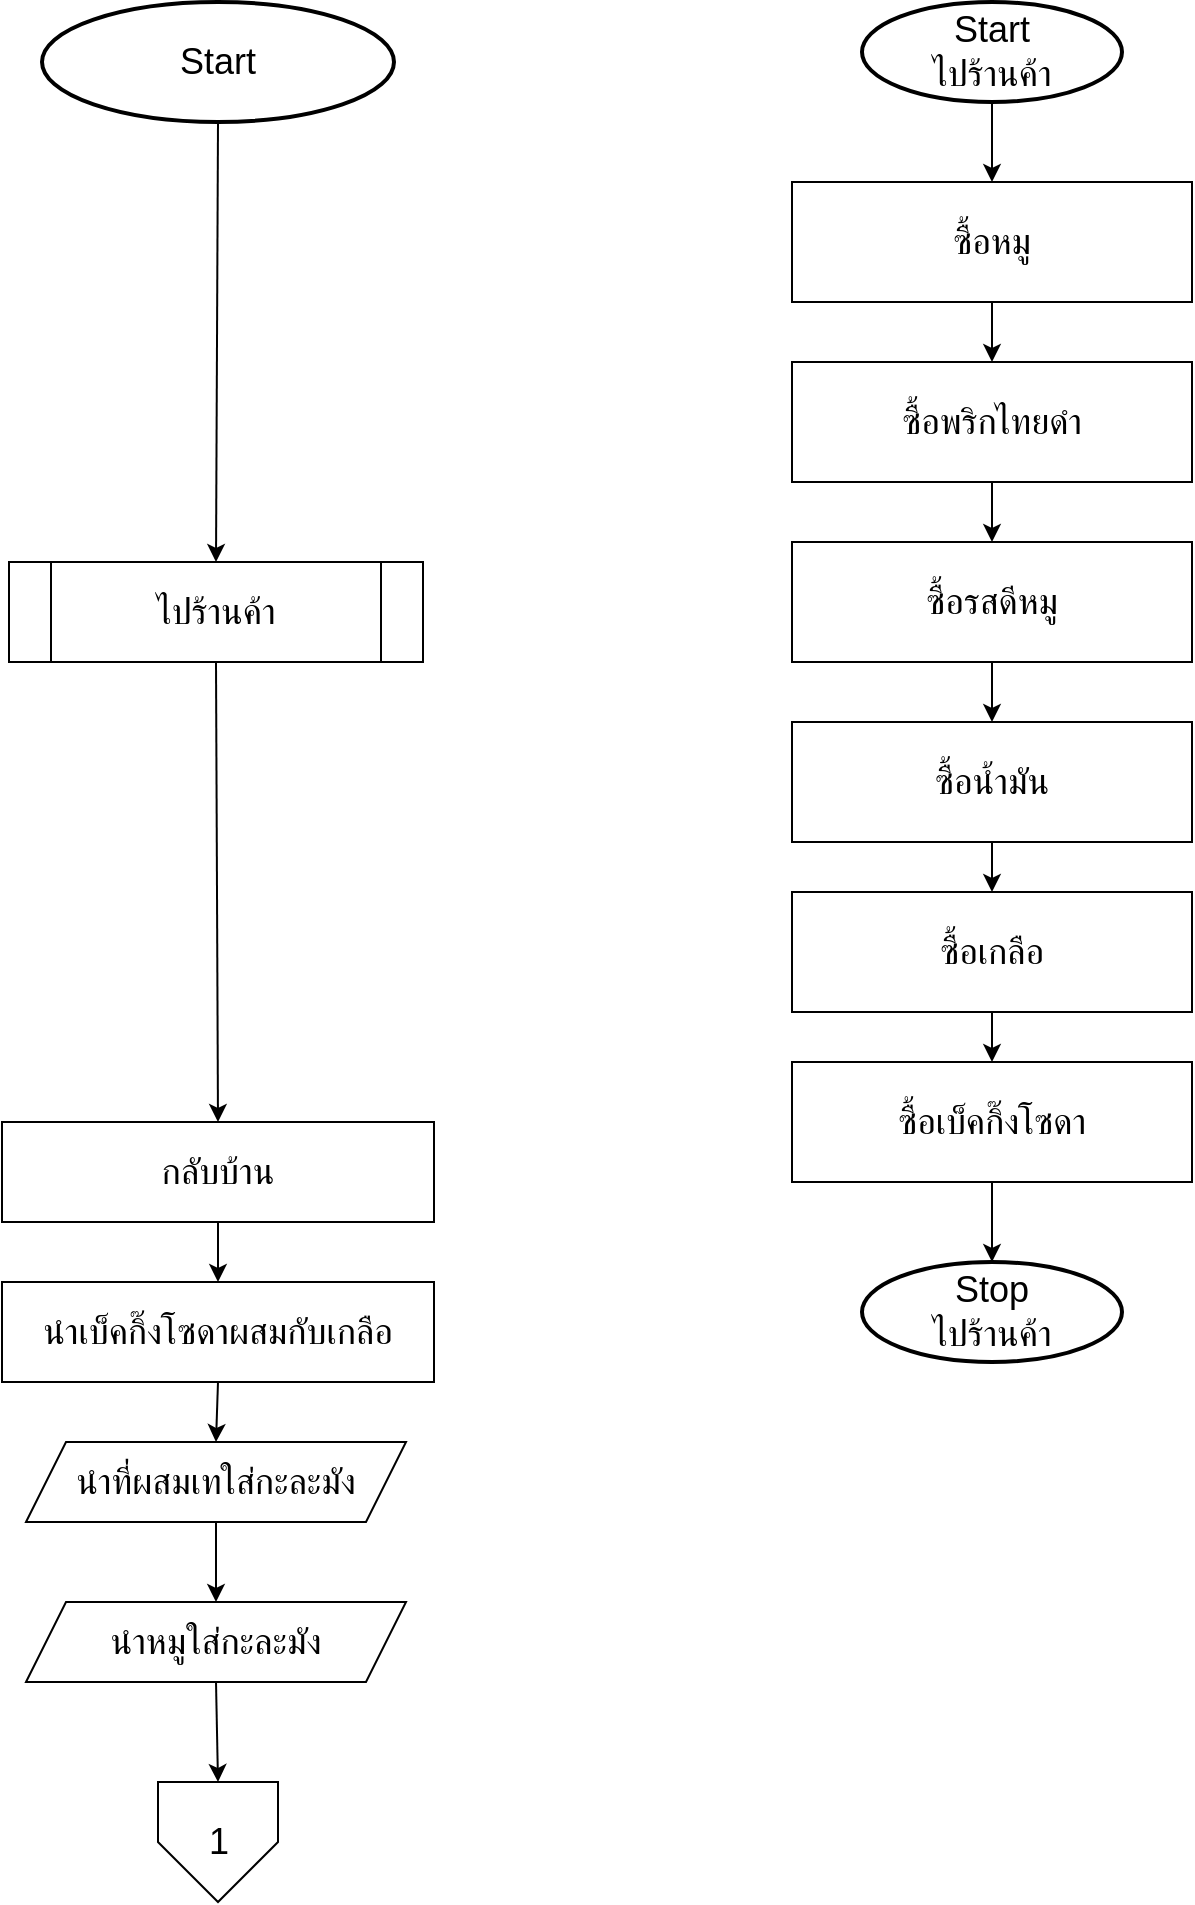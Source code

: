 <mxfile version="20.0.4" type="device" pages="4"><diagram id="C5RBs43oDa-KdzZeNtuy" name="Page-1"><mxGraphModel dx="1085" dy="603" grid="1" gridSize="10" guides="1" tooltips="1" connect="1" arrows="1" fold="1" page="1" pageScale="1" pageWidth="827" pageHeight="1169" math="0" shadow="0"><root><mxCell id="WIyWlLk6GJQsqaUBKTNV-0"/><mxCell id="WIyWlLk6GJQsqaUBKTNV-1" parent="WIyWlLk6GJQsqaUBKTNV-0"/><mxCell id="_TPkVmxgbiAvEDebyE8I-0" value="&lt;font style=&quot;font-size: 18px;&quot;&gt;Start&lt;/font&gt;" style="strokeWidth=2;html=1;shape=mxgraph.flowchart.start_1;whiteSpace=wrap;" vertex="1" parent="WIyWlLk6GJQsqaUBKTNV-1"><mxGeometry x="150" y="80" width="176" height="60" as="geometry"/></mxCell><mxCell id="_TPkVmxgbiAvEDebyE8I-7" value="กลับบ้าน" style="rounded=0;whiteSpace=wrap;html=1;fontSize=18;" vertex="1" parent="WIyWlLk6GJQsqaUBKTNV-1"><mxGeometry x="130" y="640" width="216" height="50" as="geometry"/></mxCell><mxCell id="_TPkVmxgbiAvEDebyE8I-8" value="นำเบ็คกิ๊งโซดาผสมกับเกลือ" style="rounded=0;whiteSpace=wrap;html=1;fontSize=18;" vertex="1" parent="WIyWlLk6GJQsqaUBKTNV-1"><mxGeometry x="130" y="720" width="216" height="50" as="geometry"/></mxCell><mxCell id="_TPkVmxgbiAvEDebyE8I-12" value="1" style="verticalLabelPosition=middle;verticalAlign=middle;html=1;shape=offPageConnector;rounded=0;size=0.5;fontSize=18;labelPosition=center;align=center;" vertex="1" parent="WIyWlLk6GJQsqaUBKTNV-1"><mxGeometry x="208" y="970" width="60" height="60" as="geometry"/></mxCell><mxCell id="V0AsNTZRtni9PfyK0Pwl-0" value="นำที่ผสมเทใส่กะละมัง" style="shape=parallelogram;perimeter=parallelogramPerimeter;whiteSpace=wrap;html=1;fixedSize=1;fontSize=18;" vertex="1" parent="WIyWlLk6GJQsqaUBKTNV-1"><mxGeometry x="142" y="800" width="190" height="40" as="geometry"/></mxCell><mxCell id="V0AsNTZRtni9PfyK0Pwl-2" value="นำหมูใส่กะละมัง" style="shape=parallelogram;perimeter=parallelogramPerimeter;whiteSpace=wrap;html=1;fixedSize=1;fontSize=18;" vertex="1" parent="WIyWlLk6GJQsqaUBKTNV-1"><mxGeometry x="142" y="880" width="190" height="40" as="geometry"/></mxCell><mxCell id="KYGBl99C9s7nFd44EXtV-8" value="" style="endArrow=classic;html=1;rounded=0;fontSize=18;entryX=0.5;entryY=0;entryDx=0;entryDy=0;exitX=0.5;exitY=1;exitDx=0;exitDy=0;" edge="1" parent="WIyWlLk6GJQsqaUBKTNV-1" source="_TPkVmxgbiAvEDebyE8I-7" target="_TPkVmxgbiAvEDebyE8I-8"><mxGeometry width="50" height="50" relative="1" as="geometry"><mxPoint x="204" y="790" as="sourcePoint"/><mxPoint x="254" y="740" as="targetPoint"/></mxGeometry></mxCell><mxCell id="KYGBl99C9s7nFd44EXtV-9" value="" style="endArrow=classic;html=1;rounded=0;fontSize=18;exitX=0.5;exitY=1;exitDx=0;exitDy=0;entryX=0.5;entryY=0;entryDx=0;entryDy=0;" edge="1" parent="WIyWlLk6GJQsqaUBKTNV-1" source="_TPkVmxgbiAvEDebyE8I-8" target="V0AsNTZRtni9PfyK0Pwl-0"><mxGeometry width="50" height="50" relative="1" as="geometry"><mxPoint x="204" y="790" as="sourcePoint"/><mxPoint x="254" y="740" as="targetPoint"/></mxGeometry></mxCell><mxCell id="KYGBl99C9s7nFd44EXtV-10" value="" style="endArrow=classic;html=1;rounded=0;fontSize=18;exitX=0.5;exitY=1;exitDx=0;exitDy=0;entryX=0.5;entryY=0;entryDx=0;entryDy=0;" edge="1" parent="WIyWlLk6GJQsqaUBKTNV-1" source="V0AsNTZRtni9PfyK0Pwl-0" target="V0AsNTZRtni9PfyK0Pwl-2"><mxGeometry width="50" height="50" relative="1" as="geometry"><mxPoint x="204" y="920" as="sourcePoint"/><mxPoint x="254" y="870" as="targetPoint"/></mxGeometry></mxCell><mxCell id="KYGBl99C9s7nFd44EXtV-11" value="" style="endArrow=classic;html=1;rounded=0;fontSize=18;exitX=0.5;exitY=1;exitDx=0;exitDy=0;entryX=0.5;entryY=0;entryDx=0;entryDy=0;" edge="1" parent="WIyWlLk6GJQsqaUBKTNV-1" source="V0AsNTZRtni9PfyK0Pwl-2" target="_TPkVmxgbiAvEDebyE8I-12"><mxGeometry width="50" height="50" relative="1" as="geometry"><mxPoint x="204" y="920" as="sourcePoint"/><mxPoint x="254" y="870" as="targetPoint"/></mxGeometry></mxCell><mxCell id="KYGBl99C9s7nFd44EXtV-12" value="" style="endArrow=classic;html=1;rounded=0;fontSize=18;exitX=0.5;exitY=1;exitDx=0;exitDy=0;exitPerimeter=0;entryX=0.5;entryY=0;entryDx=0;entryDy=0;" edge="1" parent="WIyWlLk6GJQsqaUBKTNV-1" source="_TPkVmxgbiAvEDebyE8I-0" target="EzRBKAiqMZS--MgIhnE1-0"><mxGeometry width="50" height="50" relative="1" as="geometry"><mxPoint x="204" y="230" as="sourcePoint"/><mxPoint x="238" y="180.0" as="targetPoint"/></mxGeometry></mxCell><mxCell id="JSNSRi1e1y5si08Q8AWY-2" value="" style="endArrow=classic;html=1;rounded=0;fontSize=18;exitX=0.5;exitY=1;exitDx=0;exitDy=0;entryX=0.5;entryY=0;entryDx=0;entryDy=0;" edge="1" parent="WIyWlLk6GJQsqaUBKTNV-1" source="EzRBKAiqMZS--MgIhnE1-0" target="_TPkVmxgbiAvEDebyE8I-7"><mxGeometry width="50" height="50" relative="1" as="geometry"><mxPoint x="237" y="605" as="sourcePoint"/><mxPoint x="254" y="680" as="targetPoint"/></mxGeometry></mxCell><mxCell id="EzRBKAiqMZS--MgIhnE1-0" value="ไปร้านค้า" style="shape=process;whiteSpace=wrap;html=1;backgroundOutline=1;fontSize=18;" vertex="1" parent="WIyWlLk6GJQsqaUBKTNV-1"><mxGeometry x="133.5" y="360" width="207" height="50" as="geometry"/></mxCell><mxCell id="EzRBKAiqMZS--MgIhnE1-1" value="Start&lt;br&gt;ไปร้านค้า" style="strokeWidth=2;html=1;shape=mxgraph.flowchart.start_1;whiteSpace=wrap;fontSize=18;" vertex="1" parent="WIyWlLk6GJQsqaUBKTNV-1"><mxGeometry x="560" y="80" width="130" height="50" as="geometry"/></mxCell><mxCell id="EzRBKAiqMZS--MgIhnE1-2" value="ซื้อหมู" style="rounded=0;whiteSpace=wrap;html=1;fontSize=18;" vertex="1" parent="WIyWlLk6GJQsqaUBKTNV-1"><mxGeometry x="525" y="170" width="200" height="60" as="geometry"/></mxCell><mxCell id="EzRBKAiqMZS--MgIhnE1-3" value="ซื้อพริกไทยดำ&lt;span style=&quot;color: rgba(0, 0, 0, 0); font-family: monospace; font-size: 0px; text-align: start;&quot;&gt;%3CmxGraphModel%3E%3Croot%3E%3CmxCell%20id%3D%220%22%2F%3E%3CmxCell%20id%3D%221%22%20parent%3D%220%22%2F%3E%3CmxCell%20id%3D%222%22%20value%3D%22%E0%B8%8B%E0%B8%B7%E0%B9%89%E0%B8%AD%E0%B8%AB%E0%B8%A1%E0%B8%B9%22%20style%3D%22rounded%3D0%3BwhiteSpace%3Dwrap%3Bhtml%3D1%3BfontSize%3D18%3B%22%20vertex%3D%221%22%20parent%3D%221%22%3E%3CmxGeometry%20x%3D%22530%22%20y%3D%22150%22%20width%3D%22200%22%20height%3D%2260%22%20as%3D%22geometry%22%2F%3E%3C%2FmxCell%3E%3C%2Froot%3E%3C%2FmxGraphModel%3E&lt;/span&gt;" style="rounded=0;whiteSpace=wrap;html=1;fontSize=18;" vertex="1" parent="WIyWlLk6GJQsqaUBKTNV-1"><mxGeometry x="525" y="260" width="200" height="60" as="geometry"/></mxCell><mxCell id="EzRBKAiqMZS--MgIhnE1-4" value="ซื้อรสดีหมู" style="rounded=0;whiteSpace=wrap;html=1;fontSize=18;" vertex="1" parent="WIyWlLk6GJQsqaUBKTNV-1"><mxGeometry x="525" y="350" width="200" height="60" as="geometry"/></mxCell><mxCell id="EzRBKAiqMZS--MgIhnE1-5" value="ซื้อน้ำมัน" style="rounded=0;whiteSpace=wrap;html=1;fontSize=18;" vertex="1" parent="WIyWlLk6GJQsqaUBKTNV-1"><mxGeometry x="525" y="440" width="200" height="60" as="geometry"/></mxCell><mxCell id="EzRBKAiqMZS--MgIhnE1-6" value="ซื้อเกลือ" style="rounded=0;whiteSpace=wrap;html=1;fontSize=18;" vertex="1" parent="WIyWlLk6GJQsqaUBKTNV-1"><mxGeometry x="525" y="525" width="200" height="60" as="geometry"/></mxCell><mxCell id="EzRBKAiqMZS--MgIhnE1-7" value="ซื้อเบ็คกิ๊งโซดา" style="rounded=0;whiteSpace=wrap;html=1;fontSize=18;" vertex="1" parent="WIyWlLk6GJQsqaUBKTNV-1"><mxGeometry x="525" y="610" width="200" height="60" as="geometry"/></mxCell><mxCell id="EzRBKAiqMZS--MgIhnE1-8" value="Stop&lt;br&gt;ไปร้านค้า" style="strokeWidth=2;html=1;shape=mxgraph.flowchart.start_1;whiteSpace=wrap;fontSize=18;" vertex="1" parent="WIyWlLk6GJQsqaUBKTNV-1"><mxGeometry x="560" y="710" width="130" height="50" as="geometry"/></mxCell><mxCell id="EzRBKAiqMZS--MgIhnE1-9" value="" style="endArrow=classic;html=1;rounded=0;fontSize=18;entryX=0.5;entryY=0;entryDx=0;entryDy=0;exitX=0.5;exitY=1;exitDx=0;exitDy=0;exitPerimeter=0;" edge="1" parent="WIyWlLk6GJQsqaUBKTNV-1" source="EzRBKAiqMZS--MgIhnE1-1" target="EzRBKAiqMZS--MgIhnE1-2"><mxGeometry width="50" height="50" relative="1" as="geometry"><mxPoint x="380" y="380" as="sourcePoint"/><mxPoint x="430" y="330" as="targetPoint"/></mxGeometry></mxCell><mxCell id="EzRBKAiqMZS--MgIhnE1-10" value="" style="endArrow=classic;html=1;rounded=0;fontSize=18;entryX=0.5;entryY=0;entryDx=0;entryDy=0;exitX=0.5;exitY=1;exitDx=0;exitDy=0;" edge="1" parent="WIyWlLk6GJQsqaUBKTNV-1" source="EzRBKAiqMZS--MgIhnE1-2" target="EzRBKAiqMZS--MgIhnE1-3"><mxGeometry width="50" height="50" relative="1" as="geometry"><mxPoint x="380" y="380" as="sourcePoint"/><mxPoint x="430" y="330" as="targetPoint"/></mxGeometry></mxCell><mxCell id="EzRBKAiqMZS--MgIhnE1-11" value="" style="endArrow=classic;html=1;rounded=0;fontSize=18;exitX=0.5;exitY=1;exitDx=0;exitDy=0;entryX=0.5;entryY=0;entryDx=0;entryDy=0;" edge="1" parent="WIyWlLk6GJQsqaUBKTNV-1" source="EzRBKAiqMZS--MgIhnE1-3" target="EzRBKAiqMZS--MgIhnE1-4"><mxGeometry width="50" height="50" relative="1" as="geometry"><mxPoint x="380" y="380" as="sourcePoint"/><mxPoint x="430" y="330" as="targetPoint"/></mxGeometry></mxCell><mxCell id="EzRBKAiqMZS--MgIhnE1-12" value="" style="endArrow=classic;html=1;rounded=0;fontSize=18;exitX=0.5;exitY=1;exitDx=0;exitDy=0;entryX=0.5;entryY=0;entryDx=0;entryDy=0;" edge="1" parent="WIyWlLk6GJQsqaUBKTNV-1" source="EzRBKAiqMZS--MgIhnE1-4" target="EzRBKAiqMZS--MgIhnE1-5"><mxGeometry width="50" height="50" relative="1" as="geometry"><mxPoint x="380" y="510" as="sourcePoint"/><mxPoint x="430" y="460" as="targetPoint"/></mxGeometry></mxCell><mxCell id="EzRBKAiqMZS--MgIhnE1-13" value="" style="endArrow=classic;html=1;rounded=0;fontSize=18;entryX=0.5;entryY=0;entryDx=0;entryDy=0;exitX=0.5;exitY=1;exitDx=0;exitDy=0;" edge="1" parent="WIyWlLk6GJQsqaUBKTNV-1" source="EzRBKAiqMZS--MgIhnE1-5" target="EzRBKAiqMZS--MgIhnE1-6"><mxGeometry width="50" height="50" relative="1" as="geometry"><mxPoint x="380" y="510" as="sourcePoint"/><mxPoint x="430" y="460" as="targetPoint"/></mxGeometry></mxCell><mxCell id="EzRBKAiqMZS--MgIhnE1-14" value="" style="endArrow=classic;html=1;rounded=0;fontSize=18;exitX=0.5;exitY=1;exitDx=0;exitDy=0;entryX=0.5;entryY=0;entryDx=0;entryDy=0;" edge="1" parent="WIyWlLk6GJQsqaUBKTNV-1" source="EzRBKAiqMZS--MgIhnE1-6" target="EzRBKAiqMZS--MgIhnE1-7"><mxGeometry width="50" height="50" relative="1" as="geometry"><mxPoint x="380" y="760" as="sourcePoint"/><mxPoint x="430" y="710" as="targetPoint"/></mxGeometry></mxCell><mxCell id="EzRBKAiqMZS--MgIhnE1-15" value="" style="endArrow=classic;html=1;rounded=0;fontSize=18;exitX=0.5;exitY=1;exitDx=0;exitDy=0;entryX=0.5;entryY=0;entryDx=0;entryDy=0;entryPerimeter=0;" edge="1" parent="WIyWlLk6GJQsqaUBKTNV-1" source="EzRBKAiqMZS--MgIhnE1-7" target="EzRBKAiqMZS--MgIhnE1-8"><mxGeometry width="50" height="50" relative="1" as="geometry"><mxPoint x="380" y="760" as="sourcePoint"/><mxPoint x="430" y="710" as="targetPoint"/></mxGeometry></mxCell></root></mxGraphModel></diagram><diagram id="WYkHyJZCCEp8xDusq2AO" name="Page-2"><mxGraphModel dx="1240" dy="689" grid="1" gridSize="10" guides="1" tooltips="1" connect="1" arrows="1" fold="1" page="1" pageScale="1" pageWidth="850" pageHeight="1100" math="0" shadow="0"><root><mxCell id="0"/><mxCell id="1" parent="0"/><mxCell id="q_bO2jVQhau4-FTOgPJS-1" value="1" style="verticalLabelPosition=middle;verticalAlign=middle;html=1;shape=offPageConnector;rounded=0;size=0.5;fontSize=18;labelPosition=center;align=center;" vertex="1" parent="1"><mxGeometry x="395" y="60" width="60" height="60" as="geometry"/></mxCell><mxCell id="6oKHSzCDzL9phk70MBsl-1" value="ล้างหมู" style="rounded=0;whiteSpace=wrap;html=1;fontSize=18;" vertex="1" parent="1"><mxGeometry x="317" y="190" width="216" height="50" as="geometry"/></mxCell><mxCell id="6oKHSzCDzL9phk70MBsl-2" value="" style="verticalLabelPosition=bottom;verticalAlign=top;html=1;shape=mxgraph.flowchart.on-page_reference;fontSize=18;" vertex="1" parent="1"><mxGeometry x="415" y="140" width="20" height="20" as="geometry"/></mxCell><mxCell id="6oKHSzCDzL9phk70MBsl-3" value="ถ้าหมูยังไม่สะอาด?" style="strokeWidth=2;html=1;shape=mxgraph.flowchart.decision;whiteSpace=wrap;fontSize=18;" vertex="1" parent="1"><mxGeometry x="335" y="310" width="180" height="90" as="geometry"/></mxCell><mxCell id="6oKHSzCDzL9phk70MBsl-4" value="" style="endArrow=classic;html=1;rounded=0;fontSize=18;exitX=0;exitY=0.5;exitDx=0;exitDy=0;exitPerimeter=0;entryX=0;entryY=0.5;entryDx=0;entryDy=0;entryPerimeter=0;" edge="1" parent="1" source="6oKHSzCDzL9phk70MBsl-3" target="6oKHSzCDzL9phk70MBsl-2"><mxGeometry width="50" height="50" relative="1" as="geometry"><mxPoint x="400" y="400" as="sourcePoint"/><mxPoint x="450" y="350" as="targetPoint"/><Array as="points"><mxPoint x="280" y="355"/><mxPoint x="280" y="150"/></Array></mxGeometry></mxCell><mxCell id="6oKHSzCDzL9phk70MBsl-6" value="" style="endArrow=classic;html=1;rounded=0;fontSize=18;exitX=0.5;exitY=1;exitDx=0;exitDy=0;entryX=0.5;entryY=0;entryDx=0;entryDy=0;entryPerimeter=0;" edge="1" parent="1" source="6oKHSzCDzL9phk70MBsl-1" target="6oKHSzCDzL9phk70MBsl-3"><mxGeometry width="50" height="50" relative="1" as="geometry"><mxPoint x="400" y="300" as="sourcePoint"/><mxPoint x="450" y="250" as="targetPoint"/></mxGeometry></mxCell><mxCell id="6oKHSzCDzL9phk70MBsl-7" value="นำหมูออกจากกะละมัง" style="rounded=0;whiteSpace=wrap;html=1;fontSize=18;" vertex="1" parent="1"><mxGeometry x="317" y="440" width="216" height="50" as="geometry"/></mxCell><mxCell id="6oKHSzCDzL9phk70MBsl-8" value="ทุบหมูให้ทั่ว" style="rounded=0;whiteSpace=wrap;html=1;fontSize=18;" vertex="1" parent="1"><mxGeometry x="317" y="540" width="216" height="50" as="geometry"/></mxCell><mxCell id="6oKHSzCDzL9phk70MBsl-9" value="ถ้าหมูยังไม่แบน?" style="strokeWidth=2;html=1;shape=mxgraph.flowchart.decision;whiteSpace=wrap;fontSize=18;" vertex="1" parent="1"><mxGeometry x="335" y="620" width="180" height="90" as="geometry"/></mxCell><mxCell id="6oKHSzCDzL9phk70MBsl-10" value="" style="verticalLabelPosition=bottom;verticalAlign=top;html=1;shape=mxgraph.flowchart.on-page_reference;fontSize=18;" vertex="1" parent="1"><mxGeometry x="415" y="510" width="20" height="20" as="geometry"/></mxCell><mxCell id="6oKHSzCDzL9phk70MBsl-11" value="" style="endArrow=classic;html=1;rounded=0;fontSize=18;exitX=0;exitY=0.5;exitDx=0;exitDy=0;exitPerimeter=0;entryX=0;entryY=0.5;entryDx=0;entryDy=0;entryPerimeter=0;" edge="1" parent="1" source="6oKHSzCDzL9phk70MBsl-9" target="6oKHSzCDzL9phk70MBsl-10"><mxGeometry width="50" height="50" relative="1" as="geometry"><mxPoint x="400" y="470" as="sourcePoint"/><mxPoint x="450" y="420" as="targetPoint"/><Array as="points"><mxPoint x="280" y="665"/><mxPoint x="280" y="520"/></Array></mxGeometry></mxCell><mxCell id="6oKHSzCDzL9phk70MBsl-12" value="" style="endArrow=classic;html=1;rounded=0;fontSize=18;exitX=0.5;exitY=1;exitDx=0;exitDy=0;exitPerimeter=0;entryX=0.5;entryY=0;entryDx=0;entryDy=0;" edge="1" parent="1" source="6oKHSzCDzL9phk70MBsl-10" target="6oKHSzCDzL9phk70MBsl-8"><mxGeometry width="50" height="50" relative="1" as="geometry"><mxPoint x="400" y="570" as="sourcePoint"/><mxPoint x="450" y="520" as="targetPoint"/></mxGeometry></mxCell><mxCell id="6oKHSzCDzL9phk70MBsl-13" value="" style="endArrow=classic;html=1;rounded=0;fontSize=18;exitX=0.5;exitY=1;exitDx=0;exitDy=0;entryX=0.5;entryY=0;entryDx=0;entryDy=0;entryPerimeter=0;" edge="1" parent="1" source="6oKHSzCDzL9phk70MBsl-8" target="6oKHSzCDzL9phk70MBsl-9"><mxGeometry width="50" height="50" relative="1" as="geometry"><mxPoint x="400" y="570" as="sourcePoint"/><mxPoint x="450" y="520" as="targetPoint"/></mxGeometry></mxCell><mxCell id="6oKHSzCDzL9phk70MBsl-14" value="" style="verticalLabelPosition=bottom;verticalAlign=top;html=1;shape=mxgraph.flowchart.on-page_reference;fontSize=18;" vertex="1" parent="1"><mxGeometry x="415" y="730" width="20" height="20" as="geometry"/></mxCell><mxCell id="6oKHSzCDzL9phk70MBsl-15" value="ใช้ส้อมจิ้มหมูให้ทั่ว" style="rounded=0;whiteSpace=wrap;html=1;fontSize=18;" vertex="1" parent="1"><mxGeometry x="317" y="780" width="216" height="50" as="geometry"/></mxCell><mxCell id="6oKHSzCDzL9phk70MBsl-17" value="หมูมีรูทั่วหรือยัง?" style="strokeWidth=2;html=1;shape=mxgraph.flowchart.decision;whiteSpace=wrap;fontSize=18;" vertex="1" parent="1"><mxGeometry x="335" y="860" width="180" height="90" as="geometry"/></mxCell><mxCell id="4KQop9uYhE5CgpD7Z8Bg-1" value="" style="endArrow=classic;html=1;rounded=0;fontSize=18;exitX=1;exitY=0.5;exitDx=0;exitDy=0;exitPerimeter=0;entryX=1;entryY=0.5;entryDx=0;entryDy=0;entryPerimeter=0;" edge="1" parent="1" source="6oKHSzCDzL9phk70MBsl-17" target="6oKHSzCDzL9phk70MBsl-14"><mxGeometry width="50" height="50" relative="1" as="geometry"><mxPoint x="400" y="900" as="sourcePoint"/><mxPoint x="450" y="850" as="targetPoint"/><Array as="points"><mxPoint x="600" y="905"/><mxPoint x="600" y="820"/><mxPoint x="600" y="740"/></Array></mxGeometry></mxCell><mxCell id="4KQop9uYhE5CgpD7Z8Bg-3" value="2" style="verticalLabelPosition=middle;verticalAlign=middle;html=1;shape=offPageConnector;rounded=0;size=0.5;fontSize=18;labelPosition=center;align=center;" vertex="1" parent="1"><mxGeometry x="395" y="990" width="60" height="60" as="geometry"/></mxCell><mxCell id="4KQop9uYhE5CgpD7Z8Bg-4" value="" style="endArrow=classic;html=1;rounded=0;fontSize=18;exitX=0.5;exitY=1;exitDx=0;exitDy=0;exitPerimeter=0;entryX=0.5;entryY=0;entryDx=0;entryDy=0;entryPerimeter=0;" edge="1" parent="1" source="6oKHSzCDzL9phk70MBsl-9" target="6oKHSzCDzL9phk70MBsl-14"><mxGeometry width="50" height="50" relative="1" as="geometry"><mxPoint x="400" y="650" as="sourcePoint"/><mxPoint x="450" y="600" as="targetPoint"/></mxGeometry></mxCell><mxCell id="4KQop9uYhE5CgpD7Z8Bg-5" value="" style="endArrow=classic;html=1;rounded=0;fontSize=18;exitX=0.5;exitY=1;exitDx=0;exitDy=0;exitPerimeter=0;entryX=0.5;entryY=0;entryDx=0;entryDy=0;" edge="1" parent="1" source="6oKHSzCDzL9phk70MBsl-14" target="6oKHSzCDzL9phk70MBsl-15"><mxGeometry width="50" height="50" relative="1" as="geometry"><mxPoint x="400" y="650" as="sourcePoint"/><mxPoint x="450" y="600" as="targetPoint"/></mxGeometry></mxCell><mxCell id="4KQop9uYhE5CgpD7Z8Bg-6" value="" style="endArrow=classic;html=1;rounded=0;fontSize=18;exitX=0.5;exitY=1;exitDx=0;exitDy=0;entryX=0.5;entryY=0;entryDx=0;entryDy=0;entryPerimeter=0;" edge="1" parent="1" source="6oKHSzCDzL9phk70MBsl-15" target="6oKHSzCDzL9phk70MBsl-17"><mxGeometry width="50" height="50" relative="1" as="geometry"><mxPoint x="400" y="800" as="sourcePoint"/><mxPoint x="450" y="750" as="targetPoint"/></mxGeometry></mxCell><mxCell id="4KQop9uYhE5CgpD7Z8Bg-8" value="" style="endArrow=classic;html=1;rounded=0;fontSize=18;exitX=0.5;exitY=1;exitDx=0;exitDy=0;exitPerimeter=0;entryX=0.5;entryY=0;entryDx=0;entryDy=0;" edge="1" parent="1" source="6oKHSzCDzL9phk70MBsl-17" target="4KQop9uYhE5CgpD7Z8Bg-3"><mxGeometry width="50" height="50" relative="1" as="geometry"><mxPoint x="400" y="800" as="sourcePoint"/><mxPoint x="450" y="750" as="targetPoint"/></mxGeometry></mxCell><mxCell id="4KQop9uYhE5CgpD7Z8Bg-9" value="" style="endArrow=classic;html=1;rounded=0;fontSize=18;entryX=0.5;entryY=0;entryDx=0;entryDy=0;exitX=0.5;exitY=1;exitDx=0;exitDy=0;exitPerimeter=0;" edge="1" parent="1" source="6oKHSzCDzL9phk70MBsl-3" target="6oKHSzCDzL9phk70MBsl-7"><mxGeometry width="50" height="50" relative="1" as="geometry"><mxPoint x="400" y="510" as="sourcePoint"/><mxPoint x="450" y="460" as="targetPoint"/></mxGeometry></mxCell><mxCell id="4KQop9uYhE5CgpD7Z8Bg-10" value="" style="endArrow=classic;html=1;rounded=0;fontSize=18;entryX=0.5;entryY=0;entryDx=0;entryDy=0;entryPerimeter=0;exitX=0.5;exitY=1;exitDx=0;exitDy=0;" edge="1" parent="1" source="6oKHSzCDzL9phk70MBsl-7" target="6oKHSzCDzL9phk70MBsl-10"><mxGeometry width="50" height="50" relative="1" as="geometry"><mxPoint x="400" y="740" as="sourcePoint"/><mxPoint x="450" y="690" as="targetPoint"/></mxGeometry></mxCell><mxCell id="OrPgs1DHKfm3ufWsi3jc-1" value="" style="endArrow=classic;html=1;rounded=0;fontSize=18;exitX=0.5;exitY=1;exitDx=0;exitDy=0;entryX=0.5;entryY=0;entryDx=0;entryDy=0;entryPerimeter=0;" edge="1" parent="1" source="q_bO2jVQhau4-FTOgPJS-1" target="6oKHSzCDzL9phk70MBsl-2"><mxGeometry width="50" height="50" relative="1" as="geometry"><mxPoint x="400" y="270" as="sourcePoint"/><mxPoint x="450" y="220" as="targetPoint"/></mxGeometry></mxCell><mxCell id="OrPgs1DHKfm3ufWsi3jc-2" value="" style="endArrow=classic;html=1;rounded=0;fontSize=18;exitX=0.5;exitY=1;exitDx=0;exitDy=0;exitPerimeter=0;entryX=0.5;entryY=0;entryDx=0;entryDy=0;" edge="1" parent="1" source="6oKHSzCDzL9phk70MBsl-2" target="6oKHSzCDzL9phk70MBsl-1"><mxGeometry width="50" height="50" relative="1" as="geometry"><mxPoint x="400" y="270" as="sourcePoint"/><mxPoint x="450" y="220" as="targetPoint"/></mxGeometry></mxCell><mxCell id="OrPgs1DHKfm3ufWsi3jc-3" value="T" style="text;html=1;strokeColor=none;fillColor=none;align=center;verticalAlign=middle;whiteSpace=wrap;rounded=0;fontSize=18;" vertex="1" parent="1"><mxGeometry x="300" y="330" width="60" height="30" as="geometry"/></mxCell><mxCell id="OrPgs1DHKfm3ufWsi3jc-4" value="F" style="text;html=1;strokeColor=none;fillColor=none;align=center;verticalAlign=middle;whiteSpace=wrap;rounded=0;fontSize=18;" vertex="1" parent="1"><mxGeometry x="380" y="400" width="60" height="30" as="geometry"/></mxCell><mxCell id="OrPgs1DHKfm3ufWsi3jc-5" value="T" style="text;html=1;strokeColor=none;fillColor=none;align=center;verticalAlign=middle;whiteSpace=wrap;rounded=0;fontSize=18;" vertex="1" parent="1"><mxGeometry x="300" y="630" width="60" height="30" as="geometry"/></mxCell><mxCell id="OrPgs1DHKfm3ufWsi3jc-6" value="F" style="text;html=1;strokeColor=none;fillColor=none;align=center;verticalAlign=middle;whiteSpace=wrap;rounded=0;fontSize=18;" vertex="1" parent="1"><mxGeometry x="380" y="703" width="60" height="30" as="geometry"/></mxCell><mxCell id="OrPgs1DHKfm3ufWsi3jc-7" value="T" style="text;html=1;strokeColor=none;fillColor=none;align=center;verticalAlign=middle;whiteSpace=wrap;rounded=0;fontSize=18;" vertex="1" parent="1"><mxGeometry x="410" y="950" width="60" height="30" as="geometry"/></mxCell><mxCell id="OrPgs1DHKfm3ufWsi3jc-8" value="F" style="text;html=1;strokeColor=none;fillColor=none;align=center;verticalAlign=middle;whiteSpace=wrap;rounded=0;fontSize=18;" vertex="1" parent="1"><mxGeometry x="490" y="880" width="60" height="30" as="geometry"/></mxCell></root></mxGraphModel></diagram><diagram id="I_0SPq1Xju78lY7-hbNC" name="Page-3"><mxGraphModel dx="1447" dy="803" grid="1" gridSize="10" guides="1" tooltips="1" connect="1" arrows="1" fold="1" page="1" pageScale="1" pageWidth="850" pageHeight="1100" math="0" shadow="0"><root><mxCell id="0"/><mxCell id="1" parent="0"/><mxCell id="5oHqCBUrmoVLxjgq2-iH-1" value="2" style="verticalLabelPosition=middle;verticalAlign=middle;html=1;shape=offPageConnector;rounded=0;size=0.5;fontSize=18;labelPosition=center;align=center;" vertex="1" parent="1"><mxGeometry x="395" y="20" width="60" height="60" as="geometry"/></mxCell><mxCell id="RDkSRF66-EWLmo2tg246-1" value="เตรียมถ้วยหมักหมู" style="rounded=0;whiteSpace=wrap;html=1;fontSize=18;" vertex="1" parent="1"><mxGeometry x="317" y="100" width="216" height="50" as="geometry"/></mxCell><mxCell id="RDkSRF66-EWLmo2tg246-2" value="ใส่หมูลงในถ้วยหมัก" style="shape=parallelogram;perimeter=parallelogramPerimeter;whiteSpace=wrap;html=1;fixedSize=1;fontSize=18;" vertex="1" parent="1"><mxGeometry x="328" y="180" width="195" height="50" as="geometry"/></mxCell><mxCell id="Pd__tvqGkqhQ2HVrHRiI-1" value="ใส่รสดีหมู" style="shape=parallelogram;perimeter=parallelogramPerimeter;whiteSpace=wrap;html=1;fixedSize=1;fontSize=18;" vertex="1" parent="1"><mxGeometry x="328" y="250" width="195" height="50" as="geometry"/></mxCell><mxCell id="Pd__tvqGkqhQ2HVrHRiI-2" value="ใส่พริกไทยดำ" style="shape=parallelogram;perimeter=parallelogramPerimeter;whiteSpace=wrap;html=1;fixedSize=1;fontSize=18;" vertex="1" parent="1"><mxGeometry x="328" y="320" width="195" height="50" as="geometry"/></mxCell><mxCell id="vBPI5EXGEHwO9ft330Py-1" value="หมักไว้ 40 นาที" style="rounded=0;whiteSpace=wrap;html=1;fontSize=18;" vertex="1" parent="1"><mxGeometry x="317" y="400" width="216" height="50" as="geometry"/></mxCell><mxCell id="YLQxOLspUMSlA31q14Xq-1" value="รอจนครบเวลาหมัก" style="rounded=0;whiteSpace=wrap;html=1;fontSize=18;" vertex="1" parent="1"><mxGeometry x="317.5" y="510" width="216" height="50" as="geometry"/></mxCell><mxCell id="YLQxOLspUMSlA31q14Xq-2" value="" style="ellipse;whiteSpace=wrap;html=1;aspect=fixed;fontSize=18;" vertex="1" parent="1"><mxGeometry x="415.5" y="470" width="20" height="20" as="geometry"/></mxCell><mxCell id="0nwj0g28Y-z5S8JfTw0A-1" value="หมักครบ 40 นาทีหรือยัง?" style="strokeWidth=2;html=1;shape=mxgraph.flowchart.decision;whiteSpace=wrap;fontSize=18;" vertex="1" parent="1"><mxGeometry x="313" y="600" width="225" height="110" as="geometry"/></mxCell><mxCell id="0nwj0g28Y-z5S8JfTw0A-2" value="" style="endArrow=classic;html=1;rounded=0;fontSize=18;exitX=0;exitY=0.5;exitDx=0;exitDy=0;exitPerimeter=0;entryX=0;entryY=0.5;entryDx=0;entryDy=0;startArrow=none;" edge="1" parent="1" source="kptWspf10Xv4kCHV8tvd-11" target="YLQxOLspUMSlA31q14Xq-2"><mxGeometry width="50" height="50" relative="1" as="geometry"><mxPoint x="400" y="670" as="sourcePoint"/><mxPoint x="450" y="620" as="targetPoint"/><Array as="points"><mxPoint x="280" y="480"/></Array></mxGeometry></mxCell><mxCell id="fUe8j3yZUsfhA75zG9Bq-1" value="ตั้งกระทะ" style="rounded=0;whiteSpace=wrap;html=1;fontSize=18;" vertex="1" parent="1"><mxGeometry x="317.5" y="740" width="216" height="50" as="geometry"/></mxCell><mxCell id="fUe8j3yZUsfhA75zG9Bq-3" value="3" style="verticalLabelPosition=middle;verticalAlign=middle;html=1;shape=offPageConnector;rounded=0;size=0.5;fontSize=18;labelPosition=center;align=center;" vertex="1" parent="1"><mxGeometry x="395.5" y="940" width="60" height="60" as="geometry"/></mxCell><mxCell id="y9gL6Zl3mih5SJV2f1xb-1" value="ใส่น้ำมันลงกระทะ" style="rounded=0;whiteSpace=wrap;html=1;fontSize=18;" vertex="1" parent="1"><mxGeometry x="317" y="830" width="216" height="50" as="geometry"/></mxCell><mxCell id="kptWspf10Xv4kCHV8tvd-1" value="" style="endArrow=classic;html=1;rounded=0;fontSize=18;exitX=0.5;exitY=1;exitDx=0;exitDy=0;entryX=0.5;entryY=0;entryDx=0;entryDy=0;" edge="1" parent="1" source="5oHqCBUrmoVLxjgq2-iH-1" target="RDkSRF66-EWLmo2tg246-1"><mxGeometry width="50" height="50" relative="1" as="geometry"><mxPoint x="400" y="260" as="sourcePoint"/><mxPoint x="450" y="210" as="targetPoint"/></mxGeometry></mxCell><mxCell id="kptWspf10Xv4kCHV8tvd-2" value="" style="endArrow=classic;html=1;rounded=0;fontSize=18;entryX=0.5;entryY=0;entryDx=0;entryDy=0;exitX=0.5;exitY=1;exitDx=0;exitDy=0;" edge="1" parent="1" source="RDkSRF66-EWLmo2tg246-1" target="RDkSRF66-EWLmo2tg246-2"><mxGeometry width="50" height="50" relative="1" as="geometry"><mxPoint x="400" y="260" as="sourcePoint"/><mxPoint x="450" y="210" as="targetPoint"/></mxGeometry></mxCell><mxCell id="kptWspf10Xv4kCHV8tvd-3" value="" style="endArrow=classic;html=1;rounded=0;fontSize=18;exitX=0.5;exitY=1;exitDx=0;exitDy=0;entryX=0.5;entryY=0;entryDx=0;entryDy=0;" edge="1" parent="1" source="RDkSRF66-EWLmo2tg246-2" target="Pd__tvqGkqhQ2HVrHRiI-1"><mxGeometry width="50" height="50" relative="1" as="geometry"><mxPoint x="400" y="260" as="sourcePoint"/><mxPoint x="450" y="210" as="targetPoint"/></mxGeometry></mxCell><mxCell id="kptWspf10Xv4kCHV8tvd-4" value="" style="endArrow=classic;html=1;rounded=0;fontSize=18;exitX=0.5;exitY=1;exitDx=0;exitDy=0;entryX=0.5;entryY=0;entryDx=0;entryDy=0;" edge="1" parent="1" source="Pd__tvqGkqhQ2HVrHRiI-1" target="Pd__tvqGkqhQ2HVrHRiI-2"><mxGeometry width="50" height="50" relative="1" as="geometry"><mxPoint x="400" y="460" as="sourcePoint"/><mxPoint x="450" y="410" as="targetPoint"/></mxGeometry></mxCell><mxCell id="kptWspf10Xv4kCHV8tvd-5" value="" style="endArrow=classic;html=1;rounded=0;fontSize=18;exitX=0.5;exitY=1;exitDx=0;exitDy=0;entryX=0.5;entryY=0;entryDx=0;entryDy=0;" edge="1" parent="1" source="Pd__tvqGkqhQ2HVrHRiI-2" target="vBPI5EXGEHwO9ft330Py-1"><mxGeometry width="50" height="50" relative="1" as="geometry"><mxPoint x="400" y="460" as="sourcePoint"/><mxPoint x="450" y="410" as="targetPoint"/></mxGeometry></mxCell><mxCell id="kptWspf10Xv4kCHV8tvd-6" value="" style="endArrow=classic;html=1;rounded=0;fontSize=18;exitX=0.5;exitY=1;exitDx=0;exitDy=0;entryX=0.5;entryY=0;entryDx=0;entryDy=0;" edge="1" parent="1" source="vBPI5EXGEHwO9ft330Py-1" target="YLQxOLspUMSlA31q14Xq-2"><mxGeometry width="50" height="50" relative="1" as="geometry"><mxPoint x="400" y="460" as="sourcePoint"/><mxPoint x="450" y="410" as="targetPoint"/></mxGeometry></mxCell><mxCell id="kptWspf10Xv4kCHV8tvd-7" value="" style="endArrow=classic;html=1;rounded=0;fontSize=18;exitX=0.5;exitY=1;exitDx=0;exitDy=0;entryX=0.5;entryY=0;entryDx=0;entryDy=0;entryPerimeter=0;" edge="1" parent="1" source="YLQxOLspUMSlA31q14Xq-1" target="0nwj0g28Y-z5S8JfTw0A-1"><mxGeometry width="50" height="50" relative="1" as="geometry"><mxPoint x="400" y="660" as="sourcePoint"/><mxPoint x="450" y="610" as="targetPoint"/></mxGeometry></mxCell><mxCell id="kptWspf10Xv4kCHV8tvd-8" value="" style="endArrow=classic;html=1;rounded=0;fontSize=18;exitX=0.5;exitY=1;exitDx=0;exitDy=0;exitPerimeter=0;entryX=0.5;entryY=0;entryDx=0;entryDy=0;" edge="1" parent="1" source="0nwj0g28Y-z5S8JfTw0A-1" target="fUe8j3yZUsfhA75zG9Bq-1"><mxGeometry width="50" height="50" relative="1" as="geometry"><mxPoint x="400" y="760" as="sourcePoint"/><mxPoint x="450" y="710" as="targetPoint"/></mxGeometry></mxCell><mxCell id="kptWspf10Xv4kCHV8tvd-9" value="" style="endArrow=classic;html=1;rounded=0;fontSize=18;exitX=0.5;exitY=1;exitDx=0;exitDy=0;entryX=0.5;entryY=0;entryDx=0;entryDy=0;" edge="1" parent="1" source="fUe8j3yZUsfhA75zG9Bq-1" target="y9gL6Zl3mih5SJV2f1xb-1"><mxGeometry width="50" height="50" relative="1" as="geometry"><mxPoint x="400" y="960" as="sourcePoint"/><mxPoint x="450" y="910" as="targetPoint"/></mxGeometry></mxCell><mxCell id="kptWspf10Xv4kCHV8tvd-10" value="" style="endArrow=classic;html=1;rounded=0;fontSize=18;exitX=0.5;exitY=1;exitDx=0;exitDy=0;entryX=0.5;entryY=0;entryDx=0;entryDy=0;" edge="1" parent="1" source="y9gL6Zl3mih5SJV2f1xb-1" target="fUe8j3yZUsfhA75zG9Bq-3"><mxGeometry width="50" height="50" relative="1" as="geometry"><mxPoint x="400" y="960" as="sourcePoint"/><mxPoint x="450" y="910" as="targetPoint"/></mxGeometry></mxCell><mxCell id="kptWspf10Xv4kCHV8tvd-11" value="F" style="text;html=1;strokeColor=none;fillColor=none;align=center;verticalAlign=middle;whiteSpace=wrap;rounded=0;fontSize=18;" vertex="1" parent="1"><mxGeometry x="280" y="630" width="60" height="30" as="geometry"/></mxCell><mxCell id="kptWspf10Xv4kCHV8tvd-12" value="" style="endArrow=none;html=1;rounded=0;fontSize=18;exitX=0;exitY=0.5;exitDx=0;exitDy=0;exitPerimeter=0;entryX=0;entryY=0.5;entryDx=0;entryDy=0;" edge="1" parent="1" source="0nwj0g28Y-z5S8JfTw0A-1" target="kptWspf10Xv4kCHV8tvd-11"><mxGeometry width="50" height="50" relative="1" as="geometry"><mxPoint x="313" y="655" as="sourcePoint"/><mxPoint x="415.5" y="480" as="targetPoint"/><Array as="points"><mxPoint x="280" y="655"/></Array></mxGeometry></mxCell><mxCell id="kptWspf10Xv4kCHV8tvd-13" value="" style="endArrow=classic;html=1;rounded=0;fontSize=18;exitX=0.5;exitY=1;exitDx=0;exitDy=0;entryX=0.5;entryY=0;entryDx=0;entryDy=0;" edge="1" parent="1" source="YLQxOLspUMSlA31q14Xq-2" target="YLQxOLspUMSlA31q14Xq-1"><mxGeometry width="50" height="50" relative="1" as="geometry"><mxPoint x="400" y="660" as="sourcePoint"/><mxPoint x="450" y="610" as="targetPoint"/></mxGeometry></mxCell><mxCell id="kptWspf10Xv4kCHV8tvd-14" value="T" style="text;html=1;strokeColor=none;fillColor=none;align=center;verticalAlign=middle;whiteSpace=wrap;rounded=0;fontSize=18;" vertex="1" parent="1"><mxGeometry x="381.5" y="703" width="60" height="30" as="geometry"/></mxCell></root></mxGraphModel></diagram><diagram id="HjLUW2Bt5yagJZS6Hb7Z" name="Page-4"><mxGraphModel dx="1578" dy="876" grid="1" gridSize="10" guides="1" tooltips="1" connect="1" arrows="1" fold="1" page="1" pageScale="1" pageWidth="850" pageHeight="1100" math="0" shadow="0"><root><mxCell id="0"/><mxCell id="1" parent="0"/><mxCell id="aOCN9_PtLF-REoHuijbx-1" value="3" style="verticalLabelPosition=middle;verticalAlign=middle;html=1;shape=offPageConnector;rounded=0;size=0.5;fontSize=18;labelPosition=center;align=center;" vertex="1" parent="1"><mxGeometry x="395" y="20" width="60" height="60" as="geometry"/></mxCell><mxCell id="DT3NUYIQ_-nLfktNyRN2-1" value="น้ำมันร้อนหรือยัง?" style="strokeWidth=2;html=1;shape=mxgraph.flowchart.decision;whiteSpace=wrap;fontSize=18;" vertex="1" parent="1"><mxGeometry x="313" y="150" width="225" height="110" as="geometry"/></mxCell><mxCell id="L-SG_7GqWhhThOGCJOPr-1" value="" style="ellipse;whiteSpace=wrap;html=1;aspect=fixed;fontSize=18;" vertex="1" parent="1"><mxGeometry x="415" y="100" width="20" height="20" as="geometry"/></mxCell><mxCell id="D6HfQhUOXtxLLhzT__Wj-1" value="รอจนน้ำมันร้อน" style="rounded=0;whiteSpace=wrap;html=1;fontSize=18;" vertex="1" parent="1"><mxGeometry x="317.5" y="300" width="216" height="50" as="geometry"/></mxCell><mxCell id="D6HfQhUOXtxLLhzT__Wj-2" value="" style="endArrow=classic;html=1;rounded=0;fontSize=18;entryX=0.5;entryY=0;entryDx=0;entryDy=0;exitX=0.5;exitY=1;exitDx=0;exitDy=0;exitPerimeter=0;" edge="1" parent="1" source="DT3NUYIQ_-nLfktNyRN2-1" target="D6HfQhUOXtxLLhzT__Wj-1"><mxGeometry width="50" height="50" relative="1" as="geometry"><mxPoint x="400" y="360" as="sourcePoint"/><mxPoint x="450" y="310" as="targetPoint"/></mxGeometry></mxCell><mxCell id="D6HfQhUOXtxLLhzT__Wj-3" value="" style="endArrow=classic;html=1;rounded=0;fontSize=18;exitX=0.5;exitY=1;exitDx=0;exitDy=0;entryX=0;entryY=0.5;entryDx=0;entryDy=0;" edge="1" parent="1" source="D6HfQhUOXtxLLhzT__Wj-1" target="L-SG_7GqWhhThOGCJOPr-1"><mxGeometry width="50" height="50" relative="1" as="geometry"><mxPoint x="400" y="360" as="sourcePoint"/><mxPoint x="450" y="310" as="targetPoint"/><Array as="points"><mxPoint x="426" y="400"/><mxPoint x="280" y="400"/><mxPoint x="280" y="205"/><mxPoint x="280" y="110"/></Array></mxGeometry></mxCell><mxCell id="XmNBt7UoiGTCcWrGNhO1-1" value="ใส่หมูลงไปทอด" style="rounded=0;whiteSpace=wrap;html=1;fontSize=18;" vertex="1" parent="1"><mxGeometry x="317.5" y="500" width="216" height="50" as="geometry"/></mxCell><mxCell id="wl2NDwlXztVjLTt8lZeK-1" value="รอจนสุกทั้ง 2 ด้าน" style="rounded=0;whiteSpace=wrap;html=1;fontSize=18;" vertex="1" parent="1"><mxGeometry x="317" y="750" width="216" height="50" as="geometry"/></mxCell><mxCell id="wl2NDwlXztVjLTt8lZeK-2" value="สุกทั้ง 2 ด้านหรือยัง?" style="strokeWidth=2;html=1;shape=mxgraph.flowchart.decision;whiteSpace=wrap;fontSize=18;" vertex="1" parent="1"><mxGeometry x="313" y="610" width="225" height="100" as="geometry"/></mxCell><mxCell id="wl2NDwlXztVjLTt8lZeK-4" value="นำหมูลงจาน" style="rounded=0;whiteSpace=wrap;html=1;fontSize=18;" vertex="1" parent="1"><mxGeometry x="317" y="870" width="216" height="50" as="geometry"/></mxCell><mxCell id="wl2NDwlXztVjLTt8lZeK-5" value="โปรยพริกไทยดำแต่งจาน" style="rounded=0;whiteSpace=wrap;html=1;fontSize=18;" vertex="1" parent="1"><mxGeometry x="317" y="940" width="216" height="50" as="geometry"/></mxCell><mxCell id="QmGtjAurdZC5rgHGMmYx-1" value="&lt;span style=&quot;font-size: 18px;&quot;&gt;Stop&lt;/span&gt;" style="strokeWidth=2;html=1;shape=mxgraph.flowchart.start_1;whiteSpace=wrap;" vertex="1" parent="1"><mxGeometry x="337.5" y="1020" width="176" height="60" as="geometry"/></mxCell><mxCell id="l7aKFaercfpMGRsHHrrz-1" value="" style="endArrow=classic;html=1;rounded=0;fontSize=18;exitX=0.5;exitY=1;exitDx=0;exitDy=0;entryX=0.5;entryY=0;entryDx=0;entryDy=0;" edge="1" parent="1" source="aOCN9_PtLF-REoHuijbx-1" target="L-SG_7GqWhhThOGCJOPr-1"><mxGeometry width="50" height="50" relative="1" as="geometry"><mxPoint x="400" y="90" as="sourcePoint"/><mxPoint x="450" y="40" as="targetPoint"/></mxGeometry></mxCell><mxCell id="l7aKFaercfpMGRsHHrrz-2" value="" style="endArrow=classic;html=1;rounded=0;fontSize=18;exitX=0.5;exitY=1;exitDx=0;exitDy=0;entryX=0.5;entryY=0;entryDx=0;entryDy=0;entryPerimeter=0;" edge="1" parent="1" source="L-SG_7GqWhhThOGCJOPr-1" target="DT3NUYIQ_-nLfktNyRN2-1"><mxGeometry width="50" height="50" relative="1" as="geometry"><mxPoint x="400" y="90" as="sourcePoint"/><mxPoint x="450" y="40" as="targetPoint"/></mxGeometry></mxCell><mxCell id="l7aKFaercfpMGRsHHrrz-3" value="" style="endArrow=classic;html=1;rounded=0;fontSize=18;entryX=0.5;entryY=0;entryDx=0;entryDy=0;exitX=1;exitY=0.5;exitDx=0;exitDy=0;exitPerimeter=0;" edge="1" parent="1" source="DT3NUYIQ_-nLfktNyRN2-1" target="XmNBt7UoiGTCcWrGNhO1-1"><mxGeometry width="50" height="50" relative="1" as="geometry"><mxPoint x="400" y="390" as="sourcePoint"/><mxPoint x="450" y="340" as="targetPoint"/><Array as="points"><mxPoint x="590" y="205"/><mxPoint x="590" y="310"/><mxPoint x="590" y="440"/><mxPoint x="426" y="440"/></Array></mxGeometry></mxCell><mxCell id="l7aKFaercfpMGRsHHrrz-4" value="F" style="text;html=1;strokeColor=none;fillColor=none;align=center;verticalAlign=middle;whiteSpace=wrap;rounded=0;fontSize=18;" vertex="1" parent="1"><mxGeometry x="382" y="254" width="60" height="30" as="geometry"/></mxCell><mxCell id="l7aKFaercfpMGRsHHrrz-5" value="T" style="text;html=1;strokeColor=none;fillColor=none;align=center;verticalAlign=middle;whiteSpace=wrap;rounded=0;fontSize=18;" vertex="1" parent="1"><mxGeometry x="513.5" y="180" width="60" height="30" as="geometry"/></mxCell><mxCell id="l7aKFaercfpMGRsHHrrz-6" value="" style="endArrow=classic;html=1;rounded=0;fontSize=18;entryX=0.5;entryY=0;entryDx=0;entryDy=0;exitX=0.5;exitY=1;exitDx=0;exitDy=0;exitPerimeter=0;" edge="1" parent="1" source="wl2NDwlXztVjLTt8lZeK-2" target="wl2NDwlXztVjLTt8lZeK-1"><mxGeometry width="50" height="50" relative="1" as="geometry"><mxPoint x="400" y="850" as="sourcePoint"/><mxPoint x="450" y="800" as="targetPoint"/></mxGeometry></mxCell><mxCell id="l3aF8h186Az7zFLeza-g-1" value="" style="endArrow=classic;html=1;rounded=0;fontSize=18;entryX=0.5;entryY=0;entryDx=0;entryDy=0;exitX=1;exitY=0.5;exitDx=0;exitDy=0;exitPerimeter=0;" edge="1" parent="1" source="wl2NDwlXztVjLTt8lZeK-2" target="wl2NDwlXztVjLTt8lZeK-4"><mxGeometry width="50" height="50" relative="1" as="geometry"><mxPoint x="550" y="660" as="sourcePoint"/><mxPoint x="450" y="700" as="targetPoint"/><Array as="points"><mxPoint x="600" y="660"/><mxPoint x="600" y="840"/><mxPoint x="490" y="840"/><mxPoint x="425" y="840"/></Array></mxGeometry></mxCell><mxCell id="l3aF8h186Az7zFLeza-g-2" value="" style="ellipse;whiteSpace=wrap;html=1;aspect=fixed;fontSize=18;" vertex="1" parent="1"><mxGeometry x="415" y="570" width="20" height="20" as="geometry"/></mxCell><mxCell id="l3aF8h186Az7zFLeza-g-3" value="" style="endArrow=classic;html=1;rounded=0;fontSize=18;entryX=0;entryY=0.5;entryDx=0;entryDy=0;exitX=0.5;exitY=1;exitDx=0;exitDy=0;" edge="1" parent="1" source="wl2NDwlXztVjLTt8lZeK-1" target="l3aF8h186Az7zFLeza-g-2"><mxGeometry width="50" height="50" relative="1" as="geometry"><mxPoint x="400" y="750" as="sourcePoint"/><mxPoint x="450" y="700" as="targetPoint"/><Array as="points"><mxPoint x="425" y="820"/><mxPoint x="280" y="820"/><mxPoint x="280" y="580"/></Array></mxGeometry></mxCell><mxCell id="l3aF8h186Az7zFLeza-g-4" value="" style="endArrow=classic;html=1;rounded=0;fontSize=18;exitX=0.495;exitY=1;exitDx=0;exitDy=0;exitPerimeter=0;" edge="1" parent="1" source="XmNBt7UoiGTCcWrGNhO1-1"><mxGeometry width="50" height="50" relative="1" as="geometry"><mxPoint x="400" y="750" as="sourcePoint"/><mxPoint x="424" y="570" as="targetPoint"/></mxGeometry></mxCell><mxCell id="l3aF8h186Az7zFLeza-g-6" value="" style="endArrow=classic;html=1;rounded=0;fontSize=18;exitX=0.5;exitY=1;exitDx=0;exitDy=0;entryX=0.5;entryY=0;entryDx=0;entryDy=0;entryPerimeter=0;" edge="1" parent="1" source="l3aF8h186Az7zFLeza-g-2" target="wl2NDwlXztVjLTt8lZeK-2"><mxGeometry width="50" height="50" relative="1" as="geometry"><mxPoint x="400" y="650" as="sourcePoint"/><mxPoint x="450" y="600" as="targetPoint"/></mxGeometry></mxCell><mxCell id="l3aF8h186Az7zFLeza-g-7" value="" style="endArrow=classic;html=1;rounded=0;fontSize=18;exitX=0.5;exitY=1;exitDx=0;exitDy=0;entryX=0.5;entryY=0;entryDx=0;entryDy=0;" edge="1" parent="1" source="wl2NDwlXztVjLTt8lZeK-4" target="wl2NDwlXztVjLTt8lZeK-5"><mxGeometry width="50" height="50" relative="1" as="geometry"><mxPoint x="400" y="950" as="sourcePoint"/><mxPoint x="450" y="900" as="targetPoint"/></mxGeometry></mxCell><mxCell id="l3aF8h186Az7zFLeza-g-8" value="" style="endArrow=classic;html=1;rounded=0;fontSize=18;exitX=0.5;exitY=1;exitDx=0;exitDy=0;entryX=0.5;entryY=0;entryDx=0;entryDy=0;entryPerimeter=0;" edge="1" parent="1" source="wl2NDwlXztVjLTt8lZeK-5" target="QmGtjAurdZC5rgHGMmYx-1"><mxGeometry width="50" height="50" relative="1" as="geometry"><mxPoint x="400" y="950" as="sourcePoint"/><mxPoint x="450" y="900" as="targetPoint"/></mxGeometry></mxCell><mxCell id="l3aF8h186Az7zFLeza-g-9" value="F" style="text;html=1;strokeColor=none;fillColor=none;align=center;verticalAlign=middle;whiteSpace=wrap;rounded=0;fontSize=18;" vertex="1" parent="1"><mxGeometry x="387" y="706" width="60" height="30" as="geometry"/></mxCell><mxCell id="l3aF8h186Az7zFLeza-g-10" value="T" style="text;html=1;strokeColor=none;fillColor=none;align=center;verticalAlign=middle;whiteSpace=wrap;rounded=0;fontSize=18;" vertex="1" parent="1"><mxGeometry x="510" y="630" width="60" height="30" as="geometry"/></mxCell></root></mxGraphModel></diagram></mxfile>